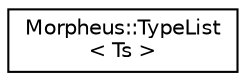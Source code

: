 digraph "Graphical Class Hierarchy"
{
 // LATEX_PDF_SIZE
  edge [fontname="Helvetica",fontsize="10",labelfontname="Helvetica",labelfontsize="10"];
  node [fontname="Helvetica",fontsize="10",shape=record];
  rankdir="LR";
  Node0 [label="Morpheus::TypeList\l\< Ts \>",height=0.2,width=0.4,color="black", fillcolor="white", style="filled",URL="$structMorpheus_1_1TypeList.html",tooltip="Compile-time type list."];
}
